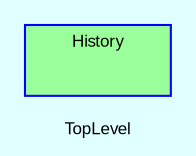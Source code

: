 digraph TopLevel {
    compound = true
    bgcolor = lightcyan1
    fontname = Arial
    fontsize = 8
    label = "TopLevel"
    node [
        fontname = Arial,
        fontsize = 8,
        color = black
    ]

    subgraph cluster_History {
        fillcolor = palegreen1
        URL = "classes/History.html"
        fontname = Arial
        color = blue
        label = "History"
        style = filled
        History [
            shape = plaintext,
            height = 0.01,
            width = 0.75,
            label = ""
        ]

    }

}

